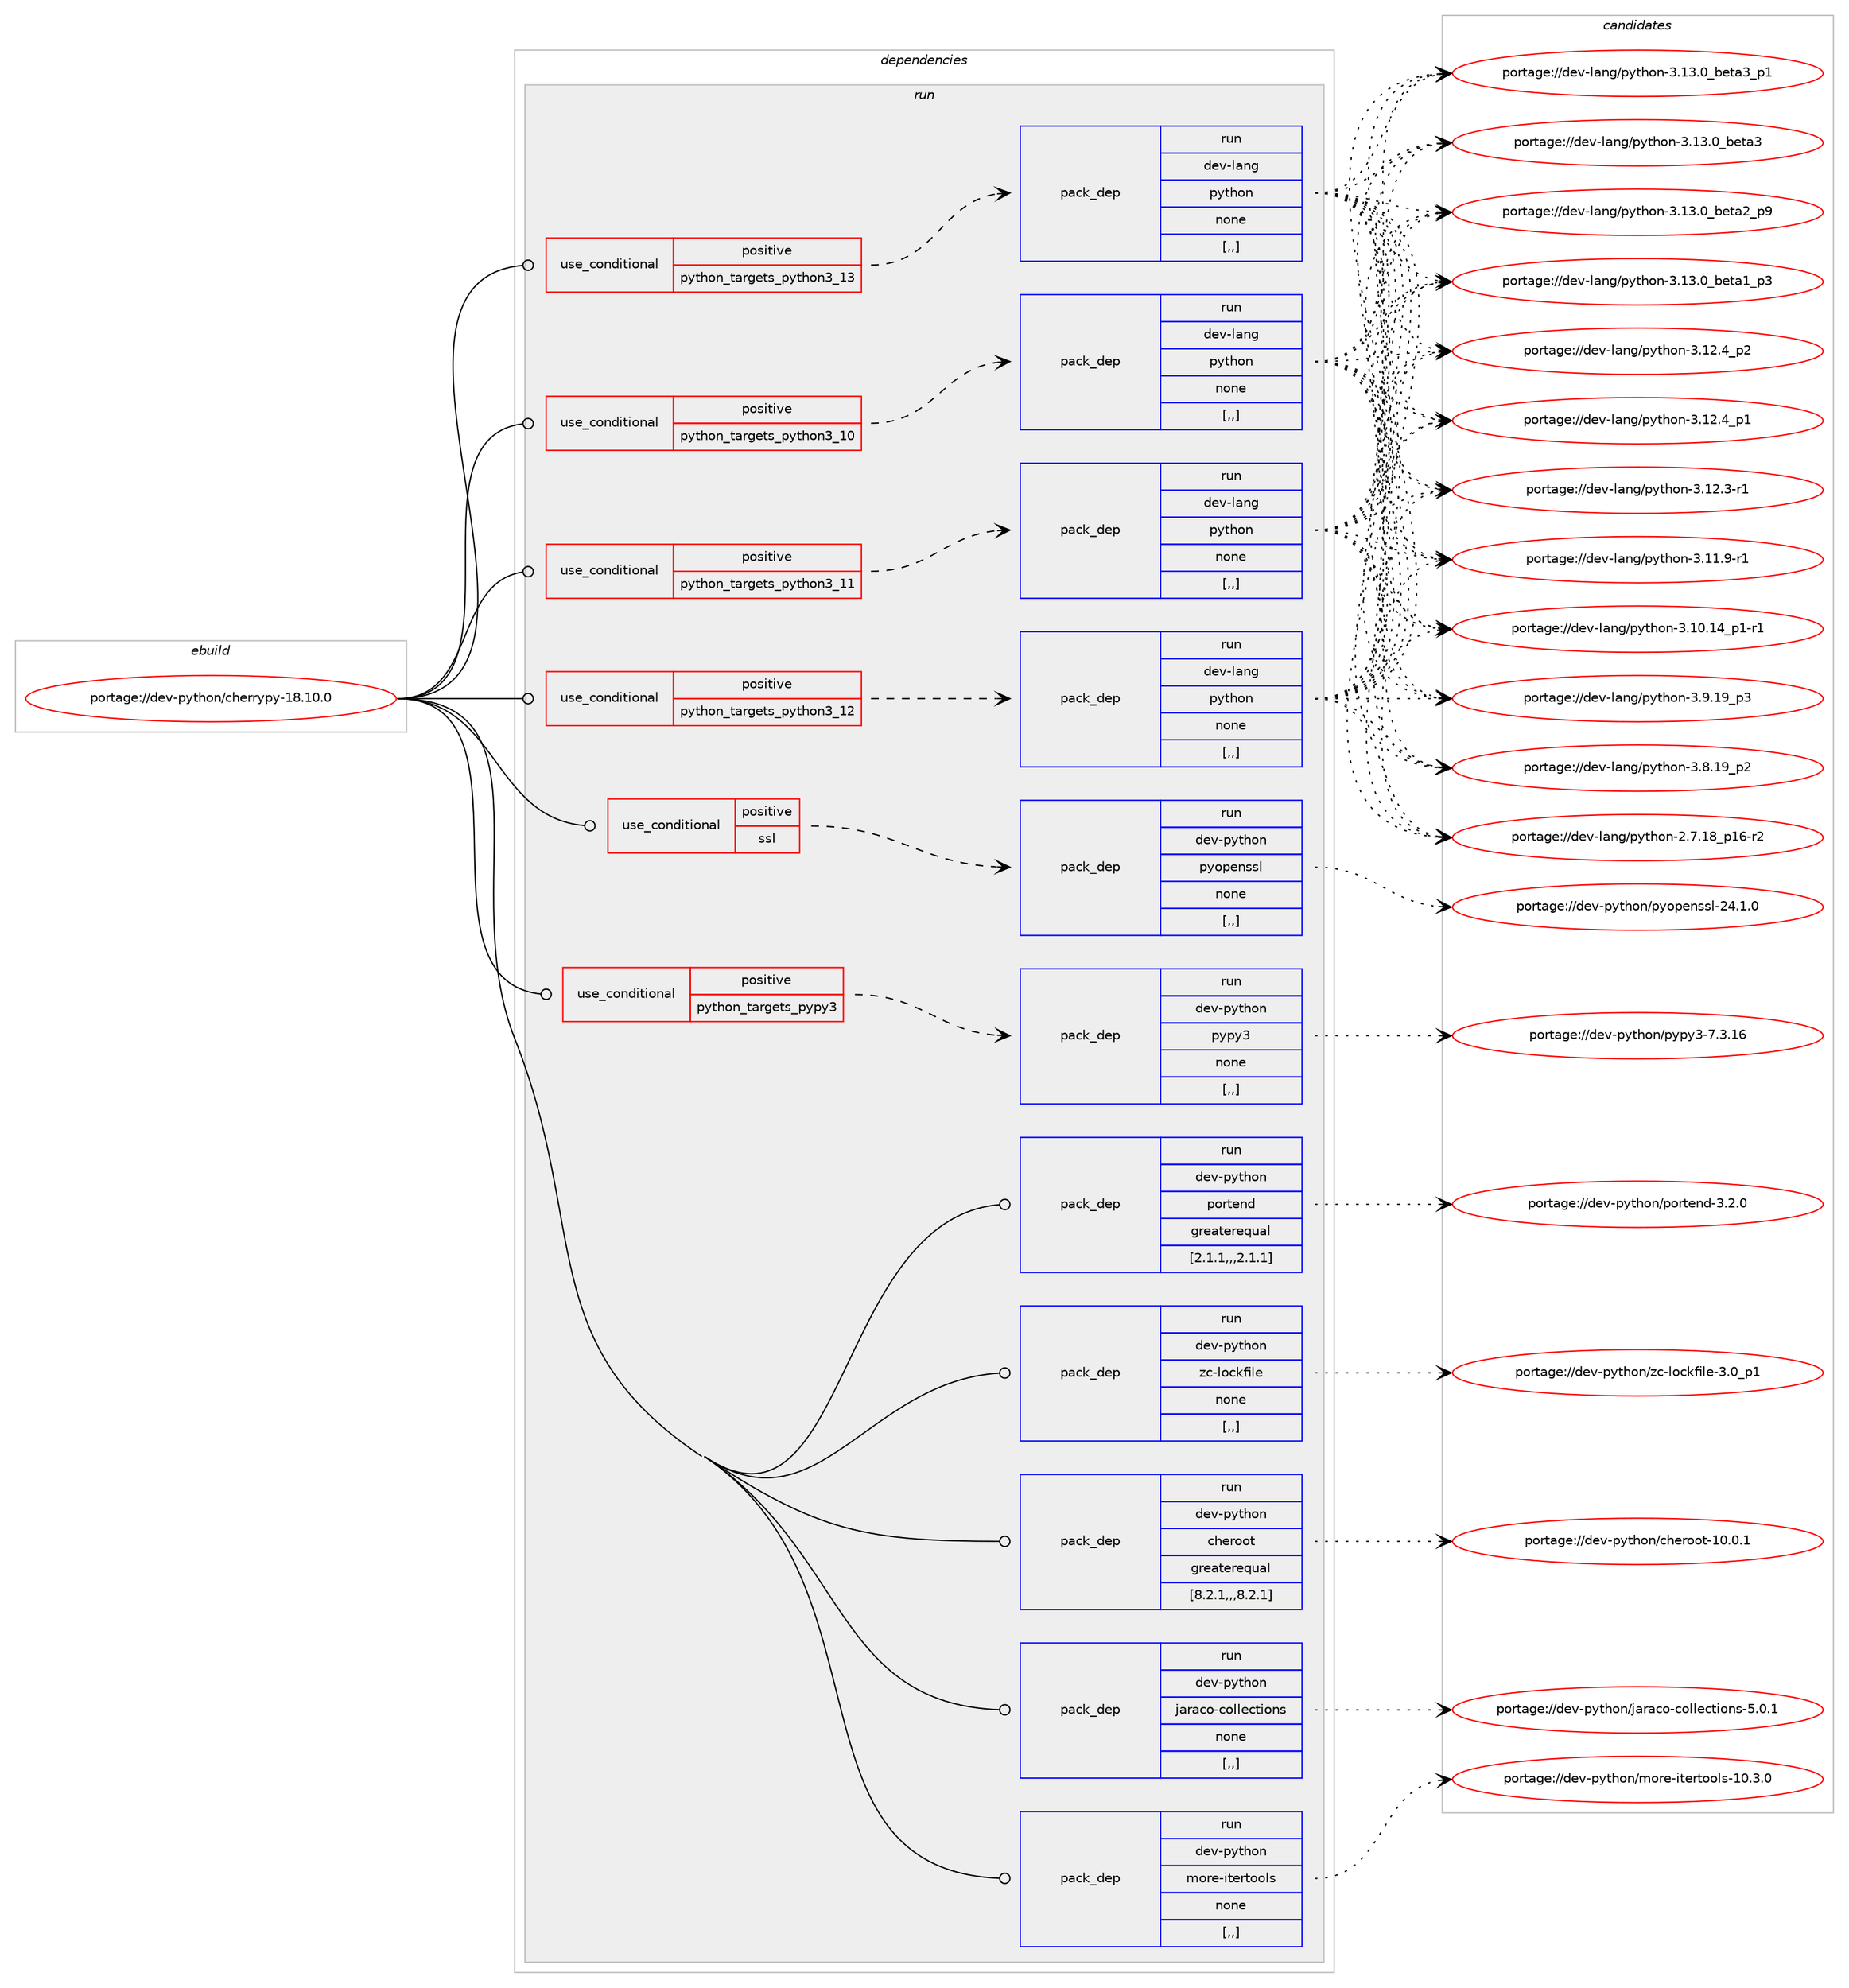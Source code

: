 digraph prolog {

# *************
# Graph options
# *************

newrank=true;
concentrate=true;
compound=true;
graph [rankdir=LR,fontname=Helvetica,fontsize=10,ranksep=1.5];#, ranksep=2.5, nodesep=0.2];
edge  [arrowhead=vee];
node  [fontname=Helvetica,fontsize=10];

# **********
# The ebuild
# **********

subgraph cluster_leftcol {
color=gray;
label=<<i>ebuild</i>>;
id [label="portage://dev-python/cherrypy-18.10.0", color=red, width=4, href="../dev-python/cherrypy-18.10.0.svg"];
}

# ****************
# The dependencies
# ****************

subgraph cluster_midcol {
color=gray;
label=<<i>dependencies</i>>;
subgraph cluster_compile {
fillcolor="#eeeeee";
style=filled;
label=<<i>compile</i>>;
}
subgraph cluster_compileandrun {
fillcolor="#eeeeee";
style=filled;
label=<<i>compile and run</i>>;
}
subgraph cluster_run {
fillcolor="#eeeeee";
style=filled;
label=<<i>run</i>>;
subgraph cond31555 {
dependency143253 [label=<<TABLE BORDER="0" CELLBORDER="1" CELLSPACING="0" CELLPADDING="4"><TR><TD ROWSPAN="3" CELLPADDING="10">use_conditional</TD></TR><TR><TD>positive</TD></TR><TR><TD>python_targets_pypy3</TD></TR></TABLE>>, shape=none, color=red];
subgraph pack110452 {
dependency143254 [label=<<TABLE BORDER="0" CELLBORDER="1" CELLSPACING="0" CELLPADDING="4" WIDTH="220"><TR><TD ROWSPAN="6" CELLPADDING="30">pack_dep</TD></TR><TR><TD WIDTH="110">run</TD></TR><TR><TD>dev-python</TD></TR><TR><TD>pypy3</TD></TR><TR><TD>none</TD></TR><TR><TD>[,,]</TD></TR></TABLE>>, shape=none, color=blue];
}
dependency143253:e -> dependency143254:w [weight=20,style="dashed",arrowhead="vee"];
}
id:e -> dependency143253:w [weight=20,style="solid",arrowhead="odot"];
subgraph cond31556 {
dependency143255 [label=<<TABLE BORDER="0" CELLBORDER="1" CELLSPACING="0" CELLPADDING="4"><TR><TD ROWSPAN="3" CELLPADDING="10">use_conditional</TD></TR><TR><TD>positive</TD></TR><TR><TD>python_targets_python3_10</TD></TR></TABLE>>, shape=none, color=red];
subgraph pack110453 {
dependency143256 [label=<<TABLE BORDER="0" CELLBORDER="1" CELLSPACING="0" CELLPADDING="4" WIDTH="220"><TR><TD ROWSPAN="6" CELLPADDING="30">pack_dep</TD></TR><TR><TD WIDTH="110">run</TD></TR><TR><TD>dev-lang</TD></TR><TR><TD>python</TD></TR><TR><TD>none</TD></TR><TR><TD>[,,]</TD></TR></TABLE>>, shape=none, color=blue];
}
dependency143255:e -> dependency143256:w [weight=20,style="dashed",arrowhead="vee"];
}
id:e -> dependency143255:w [weight=20,style="solid",arrowhead="odot"];
subgraph cond31557 {
dependency143257 [label=<<TABLE BORDER="0" CELLBORDER="1" CELLSPACING="0" CELLPADDING="4"><TR><TD ROWSPAN="3" CELLPADDING="10">use_conditional</TD></TR><TR><TD>positive</TD></TR><TR><TD>python_targets_python3_11</TD></TR></TABLE>>, shape=none, color=red];
subgraph pack110454 {
dependency143258 [label=<<TABLE BORDER="0" CELLBORDER="1" CELLSPACING="0" CELLPADDING="4" WIDTH="220"><TR><TD ROWSPAN="6" CELLPADDING="30">pack_dep</TD></TR><TR><TD WIDTH="110">run</TD></TR><TR><TD>dev-lang</TD></TR><TR><TD>python</TD></TR><TR><TD>none</TD></TR><TR><TD>[,,]</TD></TR></TABLE>>, shape=none, color=blue];
}
dependency143257:e -> dependency143258:w [weight=20,style="dashed",arrowhead="vee"];
}
id:e -> dependency143257:w [weight=20,style="solid",arrowhead="odot"];
subgraph cond31558 {
dependency143259 [label=<<TABLE BORDER="0" CELLBORDER="1" CELLSPACING="0" CELLPADDING="4"><TR><TD ROWSPAN="3" CELLPADDING="10">use_conditional</TD></TR><TR><TD>positive</TD></TR><TR><TD>python_targets_python3_12</TD></TR></TABLE>>, shape=none, color=red];
subgraph pack110455 {
dependency143260 [label=<<TABLE BORDER="0" CELLBORDER="1" CELLSPACING="0" CELLPADDING="4" WIDTH="220"><TR><TD ROWSPAN="6" CELLPADDING="30">pack_dep</TD></TR><TR><TD WIDTH="110">run</TD></TR><TR><TD>dev-lang</TD></TR><TR><TD>python</TD></TR><TR><TD>none</TD></TR><TR><TD>[,,]</TD></TR></TABLE>>, shape=none, color=blue];
}
dependency143259:e -> dependency143260:w [weight=20,style="dashed",arrowhead="vee"];
}
id:e -> dependency143259:w [weight=20,style="solid",arrowhead="odot"];
subgraph cond31559 {
dependency143261 [label=<<TABLE BORDER="0" CELLBORDER="1" CELLSPACING="0" CELLPADDING="4"><TR><TD ROWSPAN="3" CELLPADDING="10">use_conditional</TD></TR><TR><TD>positive</TD></TR><TR><TD>python_targets_python3_13</TD></TR></TABLE>>, shape=none, color=red];
subgraph pack110456 {
dependency143262 [label=<<TABLE BORDER="0" CELLBORDER="1" CELLSPACING="0" CELLPADDING="4" WIDTH="220"><TR><TD ROWSPAN="6" CELLPADDING="30">pack_dep</TD></TR><TR><TD WIDTH="110">run</TD></TR><TR><TD>dev-lang</TD></TR><TR><TD>python</TD></TR><TR><TD>none</TD></TR><TR><TD>[,,]</TD></TR></TABLE>>, shape=none, color=blue];
}
dependency143261:e -> dependency143262:w [weight=20,style="dashed",arrowhead="vee"];
}
id:e -> dependency143261:w [weight=20,style="solid",arrowhead="odot"];
subgraph cond31560 {
dependency143263 [label=<<TABLE BORDER="0" CELLBORDER="1" CELLSPACING="0" CELLPADDING="4"><TR><TD ROWSPAN="3" CELLPADDING="10">use_conditional</TD></TR><TR><TD>positive</TD></TR><TR><TD>ssl</TD></TR></TABLE>>, shape=none, color=red];
subgraph pack110457 {
dependency143264 [label=<<TABLE BORDER="0" CELLBORDER="1" CELLSPACING="0" CELLPADDING="4" WIDTH="220"><TR><TD ROWSPAN="6" CELLPADDING="30">pack_dep</TD></TR><TR><TD WIDTH="110">run</TD></TR><TR><TD>dev-python</TD></TR><TR><TD>pyopenssl</TD></TR><TR><TD>none</TD></TR><TR><TD>[,,]</TD></TR></TABLE>>, shape=none, color=blue];
}
dependency143263:e -> dependency143264:w [weight=20,style="dashed",arrowhead="vee"];
}
id:e -> dependency143263:w [weight=20,style="solid",arrowhead="odot"];
subgraph pack110458 {
dependency143265 [label=<<TABLE BORDER="0" CELLBORDER="1" CELLSPACING="0" CELLPADDING="4" WIDTH="220"><TR><TD ROWSPAN="6" CELLPADDING="30">pack_dep</TD></TR><TR><TD WIDTH="110">run</TD></TR><TR><TD>dev-python</TD></TR><TR><TD>cheroot</TD></TR><TR><TD>greaterequal</TD></TR><TR><TD>[8.2.1,,,8.2.1]</TD></TR></TABLE>>, shape=none, color=blue];
}
id:e -> dependency143265:w [weight=20,style="solid",arrowhead="odot"];
subgraph pack110459 {
dependency143266 [label=<<TABLE BORDER="0" CELLBORDER="1" CELLSPACING="0" CELLPADDING="4" WIDTH="220"><TR><TD ROWSPAN="6" CELLPADDING="30">pack_dep</TD></TR><TR><TD WIDTH="110">run</TD></TR><TR><TD>dev-python</TD></TR><TR><TD>jaraco-collections</TD></TR><TR><TD>none</TD></TR><TR><TD>[,,]</TD></TR></TABLE>>, shape=none, color=blue];
}
id:e -> dependency143266:w [weight=20,style="solid",arrowhead="odot"];
subgraph pack110460 {
dependency143267 [label=<<TABLE BORDER="0" CELLBORDER="1" CELLSPACING="0" CELLPADDING="4" WIDTH="220"><TR><TD ROWSPAN="6" CELLPADDING="30">pack_dep</TD></TR><TR><TD WIDTH="110">run</TD></TR><TR><TD>dev-python</TD></TR><TR><TD>more-itertools</TD></TR><TR><TD>none</TD></TR><TR><TD>[,,]</TD></TR></TABLE>>, shape=none, color=blue];
}
id:e -> dependency143267:w [weight=20,style="solid",arrowhead="odot"];
subgraph pack110461 {
dependency143268 [label=<<TABLE BORDER="0" CELLBORDER="1" CELLSPACING="0" CELLPADDING="4" WIDTH="220"><TR><TD ROWSPAN="6" CELLPADDING="30">pack_dep</TD></TR><TR><TD WIDTH="110">run</TD></TR><TR><TD>dev-python</TD></TR><TR><TD>portend</TD></TR><TR><TD>greaterequal</TD></TR><TR><TD>[2.1.1,,,2.1.1]</TD></TR></TABLE>>, shape=none, color=blue];
}
id:e -> dependency143268:w [weight=20,style="solid",arrowhead="odot"];
subgraph pack110462 {
dependency143269 [label=<<TABLE BORDER="0" CELLBORDER="1" CELLSPACING="0" CELLPADDING="4" WIDTH="220"><TR><TD ROWSPAN="6" CELLPADDING="30">pack_dep</TD></TR><TR><TD WIDTH="110">run</TD></TR><TR><TD>dev-python</TD></TR><TR><TD>zc-lockfile</TD></TR><TR><TD>none</TD></TR><TR><TD>[,,]</TD></TR></TABLE>>, shape=none, color=blue];
}
id:e -> dependency143269:w [weight=20,style="solid",arrowhead="odot"];
}
}

# **************
# The candidates
# **************

subgraph cluster_choices {
rank=same;
color=gray;
label=<<i>candidates</i>>;

subgraph choice110452 {
color=black;
nodesep=1;
choice10010111845112121116104111110471121211121215145554651464954 [label="portage://dev-python/pypy3-7.3.16", color=red, width=4,href="../dev-python/pypy3-7.3.16.svg"];
dependency143254:e -> choice10010111845112121116104111110471121211121215145554651464954:w [style=dotted,weight="100"];
}
subgraph choice110453 {
color=black;
nodesep=1;
choice10010111845108971101034711212111610411111045514649514648959810111697519511249 [label="portage://dev-lang/python-3.13.0_beta3_p1", color=red, width=4,href="../dev-lang/python-3.13.0_beta3_p1.svg"];
choice1001011184510897110103471121211161041111104551464951464895981011169751 [label="portage://dev-lang/python-3.13.0_beta3", color=red, width=4,href="../dev-lang/python-3.13.0_beta3.svg"];
choice10010111845108971101034711212111610411111045514649514648959810111697509511257 [label="portage://dev-lang/python-3.13.0_beta2_p9", color=red, width=4,href="../dev-lang/python-3.13.0_beta2_p9.svg"];
choice10010111845108971101034711212111610411111045514649514648959810111697499511251 [label="portage://dev-lang/python-3.13.0_beta1_p3", color=red, width=4,href="../dev-lang/python-3.13.0_beta1_p3.svg"];
choice100101118451089711010347112121116104111110455146495046529511250 [label="portage://dev-lang/python-3.12.4_p2", color=red, width=4,href="../dev-lang/python-3.12.4_p2.svg"];
choice100101118451089711010347112121116104111110455146495046529511249 [label="portage://dev-lang/python-3.12.4_p1", color=red, width=4,href="../dev-lang/python-3.12.4_p1.svg"];
choice100101118451089711010347112121116104111110455146495046514511449 [label="portage://dev-lang/python-3.12.3-r1", color=red, width=4,href="../dev-lang/python-3.12.3-r1.svg"];
choice100101118451089711010347112121116104111110455146494946574511449 [label="portage://dev-lang/python-3.11.9-r1", color=red, width=4,href="../dev-lang/python-3.11.9-r1.svg"];
choice100101118451089711010347112121116104111110455146494846495295112494511449 [label="portage://dev-lang/python-3.10.14_p1-r1", color=red, width=4,href="../dev-lang/python-3.10.14_p1-r1.svg"];
choice100101118451089711010347112121116104111110455146574649579511251 [label="portage://dev-lang/python-3.9.19_p3", color=red, width=4,href="../dev-lang/python-3.9.19_p3.svg"];
choice100101118451089711010347112121116104111110455146564649579511250 [label="portage://dev-lang/python-3.8.19_p2", color=red, width=4,href="../dev-lang/python-3.8.19_p2.svg"];
choice100101118451089711010347112121116104111110455046554649569511249544511450 [label="portage://dev-lang/python-2.7.18_p16-r2", color=red, width=4,href="../dev-lang/python-2.7.18_p16-r2.svg"];
dependency143256:e -> choice10010111845108971101034711212111610411111045514649514648959810111697519511249:w [style=dotted,weight="100"];
dependency143256:e -> choice1001011184510897110103471121211161041111104551464951464895981011169751:w [style=dotted,weight="100"];
dependency143256:e -> choice10010111845108971101034711212111610411111045514649514648959810111697509511257:w [style=dotted,weight="100"];
dependency143256:e -> choice10010111845108971101034711212111610411111045514649514648959810111697499511251:w [style=dotted,weight="100"];
dependency143256:e -> choice100101118451089711010347112121116104111110455146495046529511250:w [style=dotted,weight="100"];
dependency143256:e -> choice100101118451089711010347112121116104111110455146495046529511249:w [style=dotted,weight="100"];
dependency143256:e -> choice100101118451089711010347112121116104111110455146495046514511449:w [style=dotted,weight="100"];
dependency143256:e -> choice100101118451089711010347112121116104111110455146494946574511449:w [style=dotted,weight="100"];
dependency143256:e -> choice100101118451089711010347112121116104111110455146494846495295112494511449:w [style=dotted,weight="100"];
dependency143256:e -> choice100101118451089711010347112121116104111110455146574649579511251:w [style=dotted,weight="100"];
dependency143256:e -> choice100101118451089711010347112121116104111110455146564649579511250:w [style=dotted,weight="100"];
dependency143256:e -> choice100101118451089711010347112121116104111110455046554649569511249544511450:w [style=dotted,weight="100"];
}
subgraph choice110454 {
color=black;
nodesep=1;
choice10010111845108971101034711212111610411111045514649514648959810111697519511249 [label="portage://dev-lang/python-3.13.0_beta3_p1", color=red, width=4,href="../dev-lang/python-3.13.0_beta3_p1.svg"];
choice1001011184510897110103471121211161041111104551464951464895981011169751 [label="portage://dev-lang/python-3.13.0_beta3", color=red, width=4,href="../dev-lang/python-3.13.0_beta3.svg"];
choice10010111845108971101034711212111610411111045514649514648959810111697509511257 [label="portage://dev-lang/python-3.13.0_beta2_p9", color=red, width=4,href="../dev-lang/python-3.13.0_beta2_p9.svg"];
choice10010111845108971101034711212111610411111045514649514648959810111697499511251 [label="portage://dev-lang/python-3.13.0_beta1_p3", color=red, width=4,href="../dev-lang/python-3.13.0_beta1_p3.svg"];
choice100101118451089711010347112121116104111110455146495046529511250 [label="portage://dev-lang/python-3.12.4_p2", color=red, width=4,href="../dev-lang/python-3.12.4_p2.svg"];
choice100101118451089711010347112121116104111110455146495046529511249 [label="portage://dev-lang/python-3.12.4_p1", color=red, width=4,href="../dev-lang/python-3.12.4_p1.svg"];
choice100101118451089711010347112121116104111110455146495046514511449 [label="portage://dev-lang/python-3.12.3-r1", color=red, width=4,href="../dev-lang/python-3.12.3-r1.svg"];
choice100101118451089711010347112121116104111110455146494946574511449 [label="portage://dev-lang/python-3.11.9-r1", color=red, width=4,href="../dev-lang/python-3.11.9-r1.svg"];
choice100101118451089711010347112121116104111110455146494846495295112494511449 [label="portage://dev-lang/python-3.10.14_p1-r1", color=red, width=4,href="../dev-lang/python-3.10.14_p1-r1.svg"];
choice100101118451089711010347112121116104111110455146574649579511251 [label="portage://dev-lang/python-3.9.19_p3", color=red, width=4,href="../dev-lang/python-3.9.19_p3.svg"];
choice100101118451089711010347112121116104111110455146564649579511250 [label="portage://dev-lang/python-3.8.19_p2", color=red, width=4,href="../dev-lang/python-3.8.19_p2.svg"];
choice100101118451089711010347112121116104111110455046554649569511249544511450 [label="portage://dev-lang/python-2.7.18_p16-r2", color=red, width=4,href="../dev-lang/python-2.7.18_p16-r2.svg"];
dependency143258:e -> choice10010111845108971101034711212111610411111045514649514648959810111697519511249:w [style=dotted,weight="100"];
dependency143258:e -> choice1001011184510897110103471121211161041111104551464951464895981011169751:w [style=dotted,weight="100"];
dependency143258:e -> choice10010111845108971101034711212111610411111045514649514648959810111697509511257:w [style=dotted,weight="100"];
dependency143258:e -> choice10010111845108971101034711212111610411111045514649514648959810111697499511251:w [style=dotted,weight="100"];
dependency143258:e -> choice100101118451089711010347112121116104111110455146495046529511250:w [style=dotted,weight="100"];
dependency143258:e -> choice100101118451089711010347112121116104111110455146495046529511249:w [style=dotted,weight="100"];
dependency143258:e -> choice100101118451089711010347112121116104111110455146495046514511449:w [style=dotted,weight="100"];
dependency143258:e -> choice100101118451089711010347112121116104111110455146494946574511449:w [style=dotted,weight="100"];
dependency143258:e -> choice100101118451089711010347112121116104111110455146494846495295112494511449:w [style=dotted,weight="100"];
dependency143258:e -> choice100101118451089711010347112121116104111110455146574649579511251:w [style=dotted,weight="100"];
dependency143258:e -> choice100101118451089711010347112121116104111110455146564649579511250:w [style=dotted,weight="100"];
dependency143258:e -> choice100101118451089711010347112121116104111110455046554649569511249544511450:w [style=dotted,weight="100"];
}
subgraph choice110455 {
color=black;
nodesep=1;
choice10010111845108971101034711212111610411111045514649514648959810111697519511249 [label="portage://dev-lang/python-3.13.0_beta3_p1", color=red, width=4,href="../dev-lang/python-3.13.0_beta3_p1.svg"];
choice1001011184510897110103471121211161041111104551464951464895981011169751 [label="portage://dev-lang/python-3.13.0_beta3", color=red, width=4,href="../dev-lang/python-3.13.0_beta3.svg"];
choice10010111845108971101034711212111610411111045514649514648959810111697509511257 [label="portage://dev-lang/python-3.13.0_beta2_p9", color=red, width=4,href="../dev-lang/python-3.13.0_beta2_p9.svg"];
choice10010111845108971101034711212111610411111045514649514648959810111697499511251 [label="portage://dev-lang/python-3.13.0_beta1_p3", color=red, width=4,href="../dev-lang/python-3.13.0_beta1_p3.svg"];
choice100101118451089711010347112121116104111110455146495046529511250 [label="portage://dev-lang/python-3.12.4_p2", color=red, width=4,href="../dev-lang/python-3.12.4_p2.svg"];
choice100101118451089711010347112121116104111110455146495046529511249 [label="portage://dev-lang/python-3.12.4_p1", color=red, width=4,href="../dev-lang/python-3.12.4_p1.svg"];
choice100101118451089711010347112121116104111110455146495046514511449 [label="portage://dev-lang/python-3.12.3-r1", color=red, width=4,href="../dev-lang/python-3.12.3-r1.svg"];
choice100101118451089711010347112121116104111110455146494946574511449 [label="portage://dev-lang/python-3.11.9-r1", color=red, width=4,href="../dev-lang/python-3.11.9-r1.svg"];
choice100101118451089711010347112121116104111110455146494846495295112494511449 [label="portage://dev-lang/python-3.10.14_p1-r1", color=red, width=4,href="../dev-lang/python-3.10.14_p1-r1.svg"];
choice100101118451089711010347112121116104111110455146574649579511251 [label="portage://dev-lang/python-3.9.19_p3", color=red, width=4,href="../dev-lang/python-3.9.19_p3.svg"];
choice100101118451089711010347112121116104111110455146564649579511250 [label="portage://dev-lang/python-3.8.19_p2", color=red, width=4,href="../dev-lang/python-3.8.19_p2.svg"];
choice100101118451089711010347112121116104111110455046554649569511249544511450 [label="portage://dev-lang/python-2.7.18_p16-r2", color=red, width=4,href="../dev-lang/python-2.7.18_p16-r2.svg"];
dependency143260:e -> choice10010111845108971101034711212111610411111045514649514648959810111697519511249:w [style=dotted,weight="100"];
dependency143260:e -> choice1001011184510897110103471121211161041111104551464951464895981011169751:w [style=dotted,weight="100"];
dependency143260:e -> choice10010111845108971101034711212111610411111045514649514648959810111697509511257:w [style=dotted,weight="100"];
dependency143260:e -> choice10010111845108971101034711212111610411111045514649514648959810111697499511251:w [style=dotted,weight="100"];
dependency143260:e -> choice100101118451089711010347112121116104111110455146495046529511250:w [style=dotted,weight="100"];
dependency143260:e -> choice100101118451089711010347112121116104111110455146495046529511249:w [style=dotted,weight="100"];
dependency143260:e -> choice100101118451089711010347112121116104111110455146495046514511449:w [style=dotted,weight="100"];
dependency143260:e -> choice100101118451089711010347112121116104111110455146494946574511449:w [style=dotted,weight="100"];
dependency143260:e -> choice100101118451089711010347112121116104111110455146494846495295112494511449:w [style=dotted,weight="100"];
dependency143260:e -> choice100101118451089711010347112121116104111110455146574649579511251:w [style=dotted,weight="100"];
dependency143260:e -> choice100101118451089711010347112121116104111110455146564649579511250:w [style=dotted,weight="100"];
dependency143260:e -> choice100101118451089711010347112121116104111110455046554649569511249544511450:w [style=dotted,weight="100"];
}
subgraph choice110456 {
color=black;
nodesep=1;
choice10010111845108971101034711212111610411111045514649514648959810111697519511249 [label="portage://dev-lang/python-3.13.0_beta3_p1", color=red, width=4,href="../dev-lang/python-3.13.0_beta3_p1.svg"];
choice1001011184510897110103471121211161041111104551464951464895981011169751 [label="portage://dev-lang/python-3.13.0_beta3", color=red, width=4,href="../dev-lang/python-3.13.0_beta3.svg"];
choice10010111845108971101034711212111610411111045514649514648959810111697509511257 [label="portage://dev-lang/python-3.13.0_beta2_p9", color=red, width=4,href="../dev-lang/python-3.13.0_beta2_p9.svg"];
choice10010111845108971101034711212111610411111045514649514648959810111697499511251 [label="portage://dev-lang/python-3.13.0_beta1_p3", color=red, width=4,href="../dev-lang/python-3.13.0_beta1_p3.svg"];
choice100101118451089711010347112121116104111110455146495046529511250 [label="portage://dev-lang/python-3.12.4_p2", color=red, width=4,href="../dev-lang/python-3.12.4_p2.svg"];
choice100101118451089711010347112121116104111110455146495046529511249 [label="portage://dev-lang/python-3.12.4_p1", color=red, width=4,href="../dev-lang/python-3.12.4_p1.svg"];
choice100101118451089711010347112121116104111110455146495046514511449 [label="portage://dev-lang/python-3.12.3-r1", color=red, width=4,href="../dev-lang/python-3.12.3-r1.svg"];
choice100101118451089711010347112121116104111110455146494946574511449 [label="portage://dev-lang/python-3.11.9-r1", color=red, width=4,href="../dev-lang/python-3.11.9-r1.svg"];
choice100101118451089711010347112121116104111110455146494846495295112494511449 [label="portage://dev-lang/python-3.10.14_p1-r1", color=red, width=4,href="../dev-lang/python-3.10.14_p1-r1.svg"];
choice100101118451089711010347112121116104111110455146574649579511251 [label="portage://dev-lang/python-3.9.19_p3", color=red, width=4,href="../dev-lang/python-3.9.19_p3.svg"];
choice100101118451089711010347112121116104111110455146564649579511250 [label="portage://dev-lang/python-3.8.19_p2", color=red, width=4,href="../dev-lang/python-3.8.19_p2.svg"];
choice100101118451089711010347112121116104111110455046554649569511249544511450 [label="portage://dev-lang/python-2.7.18_p16-r2", color=red, width=4,href="../dev-lang/python-2.7.18_p16-r2.svg"];
dependency143262:e -> choice10010111845108971101034711212111610411111045514649514648959810111697519511249:w [style=dotted,weight="100"];
dependency143262:e -> choice1001011184510897110103471121211161041111104551464951464895981011169751:w [style=dotted,weight="100"];
dependency143262:e -> choice10010111845108971101034711212111610411111045514649514648959810111697509511257:w [style=dotted,weight="100"];
dependency143262:e -> choice10010111845108971101034711212111610411111045514649514648959810111697499511251:w [style=dotted,weight="100"];
dependency143262:e -> choice100101118451089711010347112121116104111110455146495046529511250:w [style=dotted,weight="100"];
dependency143262:e -> choice100101118451089711010347112121116104111110455146495046529511249:w [style=dotted,weight="100"];
dependency143262:e -> choice100101118451089711010347112121116104111110455146495046514511449:w [style=dotted,weight="100"];
dependency143262:e -> choice100101118451089711010347112121116104111110455146494946574511449:w [style=dotted,weight="100"];
dependency143262:e -> choice100101118451089711010347112121116104111110455146494846495295112494511449:w [style=dotted,weight="100"];
dependency143262:e -> choice100101118451089711010347112121116104111110455146574649579511251:w [style=dotted,weight="100"];
dependency143262:e -> choice100101118451089711010347112121116104111110455146564649579511250:w [style=dotted,weight="100"];
dependency143262:e -> choice100101118451089711010347112121116104111110455046554649569511249544511450:w [style=dotted,weight="100"];
}
subgraph choice110457 {
color=black;
nodesep=1;
choice100101118451121211161041111104711212111111210111011511510845505246494648 [label="portage://dev-python/pyopenssl-24.1.0", color=red, width=4,href="../dev-python/pyopenssl-24.1.0.svg"];
dependency143264:e -> choice100101118451121211161041111104711212111111210111011511510845505246494648:w [style=dotted,weight="100"];
}
subgraph choice110458 {
color=black;
nodesep=1;
choice10010111845112121116104111110479910410111411111111645494846484649 [label="portage://dev-python/cheroot-10.0.1", color=red, width=4,href="../dev-python/cheroot-10.0.1.svg"];
dependency143265:e -> choice10010111845112121116104111110479910410111411111111645494846484649:w [style=dotted,weight="100"];
}
subgraph choice110459 {
color=black;
nodesep=1;
choice1001011184511212111610411111047106971149799111459911110810810199116105111110115455346484649 [label="portage://dev-python/jaraco-collections-5.0.1", color=red, width=4,href="../dev-python/jaraco-collections-5.0.1.svg"];
dependency143266:e -> choice1001011184511212111610411111047106971149799111459911110810810199116105111110115455346484649:w [style=dotted,weight="100"];
}
subgraph choice110460 {
color=black;
nodesep=1;
choice10010111845112121116104111110471091111141014510511610111411611111110811545494846514648 [label="portage://dev-python/more-itertools-10.3.0", color=red, width=4,href="../dev-python/more-itertools-10.3.0.svg"];
dependency143267:e -> choice10010111845112121116104111110471091111141014510511610111411611111110811545494846514648:w [style=dotted,weight="100"];
}
subgraph choice110461 {
color=black;
nodesep=1;
choice1001011184511212111610411111047112111114116101110100455146504648 [label="portage://dev-python/portend-3.2.0", color=red, width=4,href="../dev-python/portend-3.2.0.svg"];
dependency143268:e -> choice1001011184511212111610411111047112111114116101110100455146504648:w [style=dotted,weight="100"];
}
subgraph choice110462 {
color=black;
nodesep=1;
choice1001011184511212111610411111047122994510811199107102105108101455146489511249 [label="portage://dev-python/zc-lockfile-3.0_p1", color=red, width=4,href="../dev-python/zc-lockfile-3.0_p1.svg"];
dependency143269:e -> choice1001011184511212111610411111047122994510811199107102105108101455146489511249:w [style=dotted,weight="100"];
}
}

}
